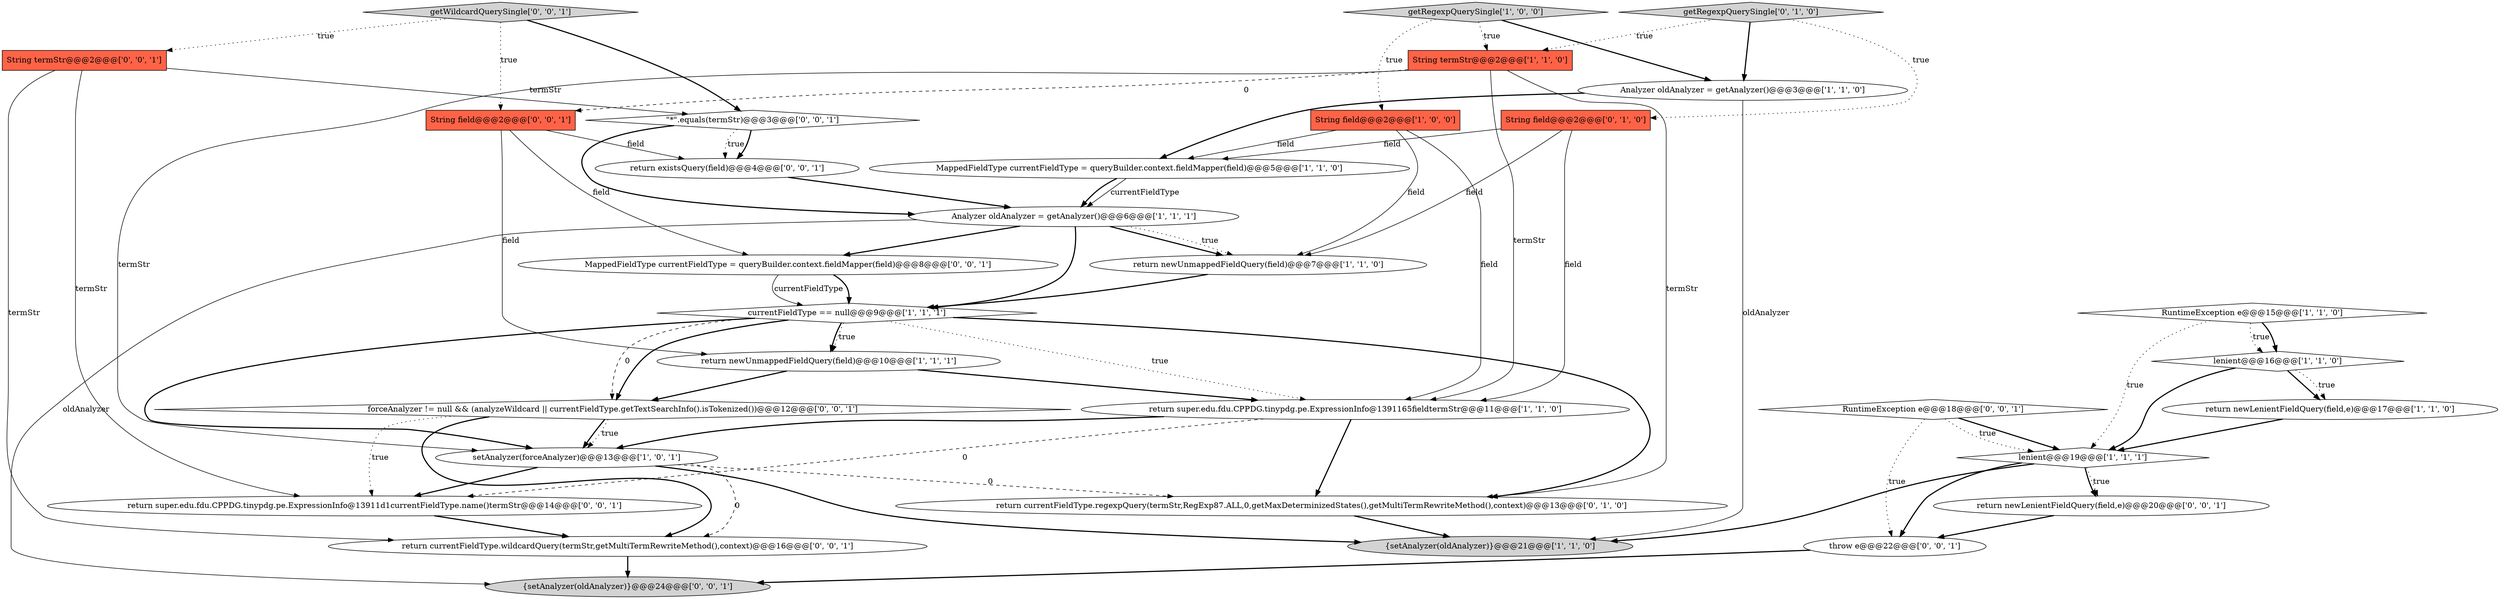digraph {
5 [style = filled, label = "getRegexpQuerySingle['1', '0', '0']", fillcolor = lightgray, shape = diamond image = "AAA0AAABBB1BBB"];
21 [style = filled, label = "String termStr@@@2@@@['0', '0', '1']", fillcolor = tomato, shape = box image = "AAA0AAABBB3BBB"];
1 [style = filled, label = "String field@@@2@@@['1', '0', '0']", fillcolor = tomato, shape = box image = "AAA0AAABBB1BBB"];
15 [style = filled, label = "return newLenientFieldQuery(field,e)@@@17@@@['1', '1', '0']", fillcolor = white, shape = ellipse image = "AAA0AAABBB1BBB"];
23 [style = filled, label = "RuntimeException e@@@18@@@['0', '0', '1']", fillcolor = white, shape = diamond image = "AAA0AAABBB3BBB"];
22 [style = filled, label = "forceAnalyzer != null && (analyzeWildcard || currentFieldType.getTextSearchInfo().isTokenized())@@@12@@@['0', '0', '1']", fillcolor = white, shape = diamond image = "AAA0AAABBB3BBB"];
2 [style = filled, label = "{setAnalyzer(oldAnalyzer)}@@@21@@@['1', '1', '0']", fillcolor = lightgray, shape = ellipse image = "AAA0AAABBB1BBB"];
4 [style = filled, label = "return newUnmappedFieldQuery(field)@@@7@@@['1', '1', '0']", fillcolor = white, shape = ellipse image = "AAA0AAABBB1BBB"];
17 [style = filled, label = "getRegexpQuerySingle['0', '1', '0']", fillcolor = lightgray, shape = diamond image = "AAA0AAABBB2BBB"];
6 [style = filled, label = "lenient@@@16@@@['1', '1', '0']", fillcolor = white, shape = diamond image = "AAA0AAABBB1BBB"];
18 [style = filled, label = "String field@@@2@@@['0', '1', '0']", fillcolor = tomato, shape = box image = "AAA0AAABBB2BBB"];
25 [style = filled, label = "getWildcardQuerySingle['0', '0', '1']", fillcolor = lightgray, shape = diamond image = "AAA0AAABBB3BBB"];
11 [style = filled, label = "String termStr@@@2@@@['1', '1', '0']", fillcolor = tomato, shape = box image = "AAA0AAABBB1BBB"];
31 [style = filled, label = "\"*\".equals(termStr)@@@3@@@['0', '0', '1']", fillcolor = white, shape = diamond image = "AAA0AAABBB3BBB"];
26 [style = filled, label = "String field@@@2@@@['0', '0', '1']", fillcolor = tomato, shape = box image = "AAA0AAABBB3BBB"];
0 [style = filled, label = "MappedFieldType currentFieldType = queryBuilder.context.fieldMapper(field)@@@5@@@['1', '1', '0']", fillcolor = white, shape = ellipse image = "AAA0AAABBB1BBB"];
28 [style = filled, label = "return newLenientFieldQuery(field,e)@@@20@@@['0', '0', '1']", fillcolor = white, shape = ellipse image = "AAA0AAABBB3BBB"];
12 [style = filled, label = "Analyzer oldAnalyzer = getAnalyzer()@@@6@@@['1', '1', '1']", fillcolor = white, shape = ellipse image = "AAA0AAABBB1BBB"];
30 [style = filled, label = "return existsQuery(field)@@@4@@@['0', '0', '1']", fillcolor = white, shape = ellipse image = "AAA0AAABBB3BBB"];
10 [style = filled, label = "lenient@@@19@@@['1', '1', '1']", fillcolor = white, shape = diamond image = "AAA0AAABBB1BBB"];
29 [style = filled, label = "return super.edu.fdu.CPPDG.tinypdg.pe.ExpressionInfo@13911d1currentFieldType.name()termStr@@@14@@@['0', '0', '1']", fillcolor = white, shape = ellipse image = "AAA0AAABBB3BBB"];
19 [style = filled, label = "throw e@@@22@@@['0', '0', '1']", fillcolor = white, shape = ellipse image = "AAA0AAABBB3BBB"];
20 [style = filled, label = "MappedFieldType currentFieldType = queryBuilder.context.fieldMapper(field)@@@8@@@['0', '0', '1']", fillcolor = white, shape = ellipse image = "AAA0AAABBB3BBB"];
9 [style = filled, label = "return newUnmappedFieldQuery(field)@@@10@@@['1', '1', '1']", fillcolor = white, shape = ellipse image = "AAA0AAABBB1BBB"];
13 [style = filled, label = "RuntimeException e@@@15@@@['1', '1', '0']", fillcolor = white, shape = diamond image = "AAA0AAABBB1BBB"];
27 [style = filled, label = "return currentFieldType.wildcardQuery(termStr,getMultiTermRewriteMethod(),context)@@@16@@@['0', '0', '1']", fillcolor = white, shape = ellipse image = "AAA0AAABBB3BBB"];
3 [style = filled, label = "setAnalyzer(forceAnalyzer)@@@13@@@['1', '0', '1']", fillcolor = white, shape = ellipse image = "AAA0AAABBB1BBB"];
24 [style = filled, label = "{setAnalyzer(oldAnalyzer)}@@@24@@@['0', '0', '1']", fillcolor = lightgray, shape = ellipse image = "AAA0AAABBB3BBB"];
8 [style = filled, label = "currentFieldType == null@@@9@@@['1', '1', '1']", fillcolor = white, shape = diamond image = "AAA0AAABBB1BBB"];
7 [style = filled, label = "Analyzer oldAnalyzer = getAnalyzer()@@@3@@@['1', '1', '0']", fillcolor = white, shape = ellipse image = "AAA0AAABBB1BBB"];
16 [style = filled, label = "return currentFieldType.regexpQuery(termStr,RegExp87.ALL,0,getMaxDeterminizedStates(),getMultiTermRewriteMethod(),context)@@@13@@@['0', '1', '0']", fillcolor = white, shape = ellipse image = "AAA1AAABBB2BBB"];
14 [style = filled, label = "return super.edu.fdu.CPPDG.tinypdg.pe.ExpressionInfo@1391165fieldtermStr@@@11@@@['1', '1', '0']", fillcolor = white, shape = ellipse image = "AAA0AAABBB1BBB"];
8->16 [style = bold, label=""];
9->22 [style = bold, label=""];
3->29 [style = bold, label=""];
17->18 [style = dotted, label="true"];
18->0 [style = solid, label="field"];
13->6 [style = dotted, label="true"];
11->14 [style = solid, label="termStr"];
29->27 [style = bold, label=""];
5->11 [style = dotted, label="true"];
8->9 [style = bold, label=""];
10->2 [style = bold, label=""];
14->3 [style = bold, label=""];
14->16 [style = bold, label=""];
11->26 [style = dashed, label="0"];
14->29 [style = dashed, label="0"];
3->27 [style = dashed, label="0"];
3->2 [style = bold, label=""];
0->12 [style = solid, label="currentFieldType"];
6->15 [style = bold, label=""];
23->10 [style = bold, label=""];
12->24 [style = solid, label="oldAnalyzer"];
26->9 [style = solid, label="field"];
25->21 [style = dotted, label="true"];
3->16 [style = dashed, label="0"];
22->3 [style = bold, label=""];
12->4 [style = bold, label=""];
22->27 [style = bold, label=""];
26->20 [style = solid, label="field"];
13->6 [style = bold, label=""];
23->10 [style = dotted, label="true"];
1->4 [style = solid, label="field"];
23->19 [style = dotted, label="true"];
18->4 [style = solid, label="field"];
28->19 [style = bold, label=""];
20->8 [style = bold, label=""];
13->10 [style = dotted, label="true"];
10->28 [style = dotted, label="true"];
1->14 [style = solid, label="field"];
4->8 [style = bold, label=""];
1->0 [style = solid, label="field"];
31->12 [style = bold, label=""];
10->28 [style = bold, label=""];
19->24 [style = bold, label=""];
25->26 [style = dotted, label="true"];
8->3 [style = bold, label=""];
21->27 [style = solid, label="termStr"];
10->19 [style = bold, label=""];
11->16 [style = solid, label="termStr"];
6->10 [style = bold, label=""];
16->2 [style = bold, label=""];
22->29 [style = dotted, label="true"];
20->8 [style = solid, label="currentFieldType"];
27->24 [style = bold, label=""];
12->4 [style = dotted, label="true"];
0->12 [style = bold, label=""];
21->29 [style = solid, label="termStr"];
30->12 [style = bold, label=""];
7->0 [style = bold, label=""];
8->22 [style = bold, label=""];
7->2 [style = solid, label="oldAnalyzer"];
31->30 [style = dotted, label="true"];
12->20 [style = bold, label=""];
11->3 [style = solid, label="termStr"];
9->14 [style = bold, label=""];
18->14 [style = solid, label="field"];
25->31 [style = bold, label=""];
8->14 [style = dotted, label="true"];
17->11 [style = dotted, label="true"];
22->3 [style = dotted, label="true"];
31->30 [style = bold, label=""];
5->1 [style = dotted, label="true"];
8->22 [style = dashed, label="0"];
17->7 [style = bold, label=""];
12->8 [style = bold, label=""];
21->31 [style = solid, label="termStr"];
15->10 [style = bold, label=""];
26->30 [style = solid, label="field"];
5->7 [style = bold, label=""];
6->15 [style = dotted, label="true"];
8->9 [style = dotted, label="true"];
}
